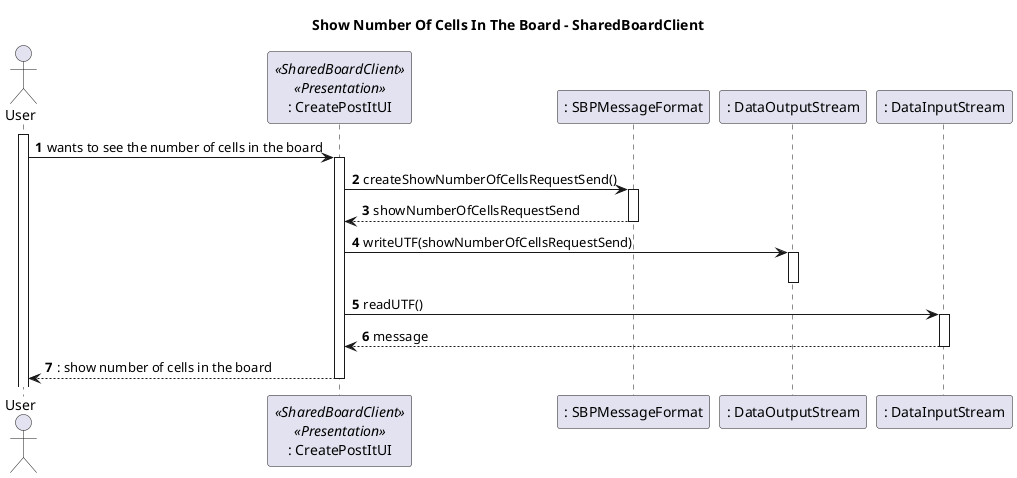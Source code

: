 @startuml
autonumber

title Show Number Of Cells In The Board - SharedBoardClient

actor "User" as User

participant ": CreatePostItUI" as UI <<SharedBoardClient>> <<Presentation>>
participant ": SBPMessageFormat" as SBPF
participant ": DataOutputStream" as DOS
participant ": DataInputStream" as DIS
activate User
User -> UI : wants to see the number of cells in the board
activate UI

UI -> SBPF : createShowNumberOfCellsRequestSend()
activate SBPF
return showNumberOfCellsRequestSend

UI -> DOS : writeUTF(showNumberOfCellsRequestSend)
activate DOS
deactivate DOS
UI -> DIS : readUTF()
activate DIS
return message
return : show number of cells in the board

@enduml
